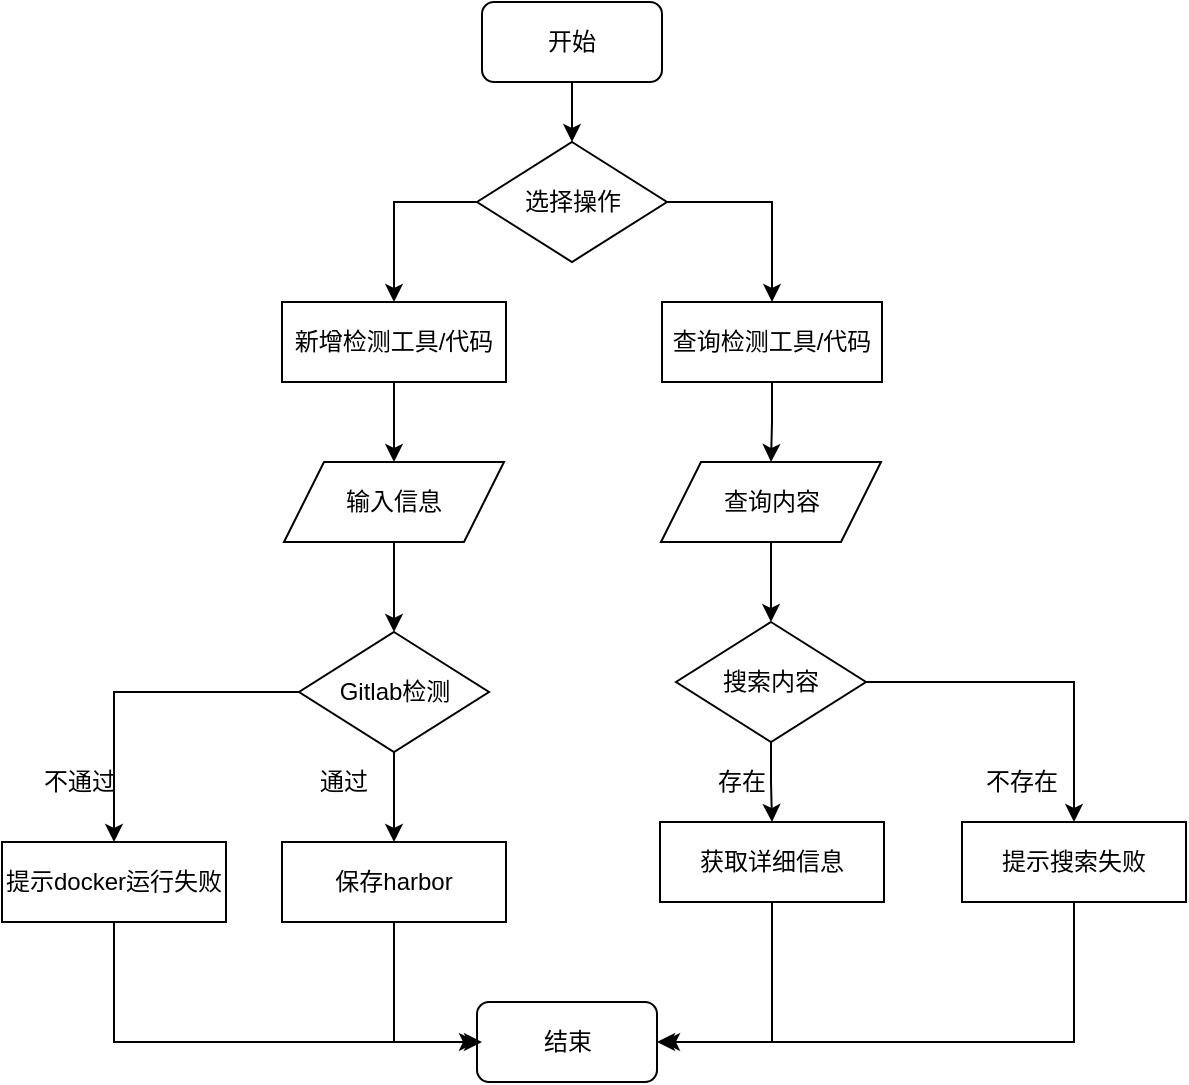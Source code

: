 <mxfile version="20.8.17" type="github">
  <diagram name="第 1 页" id="IdTYEdSu9mO5k3NhyCVG">
    <mxGraphModel dx="1877" dy="493" grid="1" gridSize="10" guides="1" tooltips="1" connect="1" arrows="1" fold="1" page="1" pageScale="1" pageWidth="827" pageHeight="1169" math="0" shadow="0">
      <root>
        <mxCell id="0" />
        <mxCell id="1" parent="0" />
        <mxCell id="rC-9TW8G2QCkbyy4OYIZ-16" style="edgeStyle=orthogonalEdgeStyle;rounded=0;orthogonalLoop=1;jettySize=auto;html=1;exitX=0.5;exitY=1;exitDx=0;exitDy=0;entryX=0.5;entryY=0;entryDx=0;entryDy=0;" parent="1" source="rC-9TW8G2QCkbyy4OYIZ-1" target="rC-9TW8G2QCkbyy4OYIZ-2" edge="1">
          <mxGeometry relative="1" as="geometry" />
        </mxCell>
        <mxCell id="rC-9TW8G2QCkbyy4OYIZ-1" value="开始" style="rounded=1;whiteSpace=wrap;html=1;" parent="1" vertex="1">
          <mxGeometry x="210" y="50" width="90" height="40" as="geometry" />
        </mxCell>
        <mxCell id="rC-9TW8G2QCkbyy4OYIZ-17" style="edgeStyle=orthogonalEdgeStyle;rounded=0;orthogonalLoop=1;jettySize=auto;html=1;exitX=0;exitY=0.5;exitDx=0;exitDy=0;entryX=0.5;entryY=0;entryDx=0;entryDy=0;" parent="1" source="rC-9TW8G2QCkbyy4OYIZ-2" target="rC-9TW8G2QCkbyy4OYIZ-3" edge="1">
          <mxGeometry relative="1" as="geometry" />
        </mxCell>
        <mxCell id="rC-9TW8G2QCkbyy4OYIZ-18" style="edgeStyle=orthogonalEdgeStyle;rounded=0;orthogonalLoop=1;jettySize=auto;html=1;exitX=1;exitY=0.5;exitDx=0;exitDy=0;entryX=0.5;entryY=0;entryDx=0;entryDy=0;" parent="1" source="rC-9TW8G2QCkbyy4OYIZ-2" target="rC-9TW8G2QCkbyy4OYIZ-4" edge="1">
          <mxGeometry relative="1" as="geometry" />
        </mxCell>
        <mxCell id="rC-9TW8G2QCkbyy4OYIZ-2" value="选择操作" style="rhombus;whiteSpace=wrap;html=1;" parent="1" vertex="1">
          <mxGeometry x="207.5" y="120" width="95" height="60" as="geometry" />
        </mxCell>
        <mxCell id="MiaxIn-td34dC5PQ_QDL-2" style="edgeStyle=orthogonalEdgeStyle;rounded=0;orthogonalLoop=1;jettySize=auto;html=1;exitX=0.5;exitY=1;exitDx=0;exitDy=0;entryX=0.5;entryY=0;entryDx=0;entryDy=0;" edge="1" parent="1" source="rC-9TW8G2QCkbyy4OYIZ-3" target="MiaxIn-td34dC5PQ_QDL-1">
          <mxGeometry relative="1" as="geometry" />
        </mxCell>
        <mxCell id="rC-9TW8G2QCkbyy4OYIZ-3" value="新增检测工具/代码" style="rounded=0;whiteSpace=wrap;html=1;" parent="1" vertex="1">
          <mxGeometry x="110" y="200" width="112" height="40" as="geometry" />
        </mxCell>
        <mxCell id="rC-9TW8G2QCkbyy4OYIZ-24" style="edgeStyle=orthogonalEdgeStyle;rounded=0;orthogonalLoop=1;jettySize=auto;html=1;exitX=0.5;exitY=1;exitDx=0;exitDy=0;entryX=0.5;entryY=0;entryDx=0;entryDy=0;" parent="1" source="rC-9TW8G2QCkbyy4OYIZ-4" target="rC-9TW8G2QCkbyy4OYIZ-14" edge="1">
          <mxGeometry relative="1" as="geometry" />
        </mxCell>
        <mxCell id="rC-9TW8G2QCkbyy4OYIZ-4" value="查询检测工具/代码" style="rounded=0;whiteSpace=wrap;html=1;" parent="1" vertex="1">
          <mxGeometry x="300" y="200" width="110" height="40" as="geometry" />
        </mxCell>
        <mxCell id="MiaxIn-td34dC5PQ_QDL-19" style="edgeStyle=orthogonalEdgeStyle;rounded=0;orthogonalLoop=1;jettySize=auto;html=1;exitX=0.5;exitY=1;exitDx=0;exitDy=0;entryX=0.5;entryY=0;entryDx=0;entryDy=0;" edge="1" parent="1" source="rC-9TW8G2QCkbyy4OYIZ-14" target="MiaxIn-td34dC5PQ_QDL-18">
          <mxGeometry relative="1" as="geometry" />
        </mxCell>
        <mxCell id="rC-9TW8G2QCkbyy4OYIZ-14" value="查询内容" style="shape=parallelogram;perimeter=parallelogramPerimeter;whiteSpace=wrap;html=1;fixedSize=1;" parent="1" vertex="1">
          <mxGeometry x="299.5" y="280" width="110" height="40" as="geometry" />
        </mxCell>
        <mxCell id="rC-9TW8G2QCkbyy4OYIZ-15" value="结束" style="rounded=1;whiteSpace=wrap;html=1;" parent="1" vertex="1">
          <mxGeometry x="207.5" y="550" width="90" height="40" as="geometry" />
        </mxCell>
        <mxCell id="rC-9TW8G2QCkbyy4OYIZ-31" style="edgeStyle=orthogonalEdgeStyle;rounded=0;orthogonalLoop=1;jettySize=auto;html=1;exitX=0.5;exitY=1;exitDx=0;exitDy=0;entryX=1;entryY=0.5;entryDx=0;entryDy=0;" parent="1" source="rC-9TW8G2QCkbyy4OYIZ-29" target="rC-9TW8G2QCkbyy4OYIZ-15" edge="1">
          <mxGeometry relative="1" as="geometry" />
        </mxCell>
        <mxCell id="rC-9TW8G2QCkbyy4OYIZ-29" value="获取详细信息" style="rounded=0;whiteSpace=wrap;html=1;" parent="1" vertex="1">
          <mxGeometry x="299" y="460" width="112" height="40" as="geometry" />
        </mxCell>
        <mxCell id="MiaxIn-td34dC5PQ_QDL-27" style="edgeStyle=orthogonalEdgeStyle;rounded=0;orthogonalLoop=1;jettySize=auto;html=1;exitX=0.5;exitY=1;exitDx=0;exitDy=0;entryX=0.5;entryY=0;entryDx=0;entryDy=0;" edge="1" parent="1" source="MiaxIn-td34dC5PQ_QDL-1" target="MiaxIn-td34dC5PQ_QDL-26">
          <mxGeometry relative="1" as="geometry" />
        </mxCell>
        <mxCell id="MiaxIn-td34dC5PQ_QDL-1" value="输入信息" style="shape=parallelogram;perimeter=parallelogramPerimeter;whiteSpace=wrap;html=1;fixedSize=1;" vertex="1" parent="1">
          <mxGeometry x="111" y="280" width="110" height="40" as="geometry" />
        </mxCell>
        <mxCell id="MiaxIn-td34dC5PQ_QDL-13" style="edgeStyle=orthogonalEdgeStyle;rounded=0;orthogonalLoop=1;jettySize=auto;html=1;exitX=0.5;exitY=1;exitDx=0;exitDy=0;entryX=0;entryY=0.5;entryDx=0;entryDy=0;" edge="1" parent="1" source="MiaxIn-td34dC5PQ_QDL-8" target="rC-9TW8G2QCkbyy4OYIZ-15">
          <mxGeometry relative="1" as="geometry" />
        </mxCell>
        <mxCell id="MiaxIn-td34dC5PQ_QDL-8" value="保存harbor" style="rounded=0;whiteSpace=wrap;html=1;" vertex="1" parent="1">
          <mxGeometry x="110" y="470" width="112" height="40" as="geometry" />
        </mxCell>
        <mxCell id="MiaxIn-td34dC5PQ_QDL-20" style="edgeStyle=orthogonalEdgeStyle;rounded=0;orthogonalLoop=1;jettySize=auto;html=1;exitX=0.5;exitY=1;exitDx=0;exitDy=0;" edge="1" parent="1" source="MiaxIn-td34dC5PQ_QDL-18" target="rC-9TW8G2QCkbyy4OYIZ-29">
          <mxGeometry relative="1" as="geometry" />
        </mxCell>
        <mxCell id="MiaxIn-td34dC5PQ_QDL-23" style="edgeStyle=orthogonalEdgeStyle;rounded=0;orthogonalLoop=1;jettySize=auto;html=1;exitX=1;exitY=0.5;exitDx=0;exitDy=0;entryX=0.5;entryY=0;entryDx=0;entryDy=0;" edge="1" parent="1" source="MiaxIn-td34dC5PQ_QDL-18" target="MiaxIn-td34dC5PQ_QDL-22">
          <mxGeometry relative="1" as="geometry" />
        </mxCell>
        <mxCell id="MiaxIn-td34dC5PQ_QDL-18" value="搜索内容" style="rhombus;whiteSpace=wrap;html=1;" vertex="1" parent="1">
          <mxGeometry x="307" y="360" width="95" height="60" as="geometry" />
        </mxCell>
        <mxCell id="MiaxIn-td34dC5PQ_QDL-21" value="存在" style="text;html=1;strokeColor=none;fillColor=none;align=center;verticalAlign=middle;whiteSpace=wrap;rounded=0;" vertex="1" parent="1">
          <mxGeometry x="310" y="425" width="60" height="30" as="geometry" />
        </mxCell>
        <mxCell id="MiaxIn-td34dC5PQ_QDL-25" style="edgeStyle=orthogonalEdgeStyle;rounded=0;orthogonalLoop=1;jettySize=auto;html=1;exitX=0.5;exitY=1;exitDx=0;exitDy=0;" edge="1" parent="1" source="MiaxIn-td34dC5PQ_QDL-22">
          <mxGeometry relative="1" as="geometry">
            <mxPoint x="300" y="570" as="targetPoint" />
            <Array as="points">
              <mxPoint x="506" y="570" />
            </Array>
          </mxGeometry>
        </mxCell>
        <mxCell id="MiaxIn-td34dC5PQ_QDL-22" value="提示搜索失败" style="rounded=0;whiteSpace=wrap;html=1;" vertex="1" parent="1">
          <mxGeometry x="450" y="460" width="112" height="40" as="geometry" />
        </mxCell>
        <mxCell id="MiaxIn-td34dC5PQ_QDL-24" value="不存在" style="text;html=1;strokeColor=none;fillColor=none;align=center;verticalAlign=middle;whiteSpace=wrap;rounded=0;" vertex="1" parent="1">
          <mxGeometry x="450" y="425" width="60" height="30" as="geometry" />
        </mxCell>
        <mxCell id="MiaxIn-td34dC5PQ_QDL-28" style="edgeStyle=orthogonalEdgeStyle;rounded=0;orthogonalLoop=1;jettySize=auto;html=1;exitX=0.5;exitY=1;exitDx=0;exitDy=0;" edge="1" parent="1" source="MiaxIn-td34dC5PQ_QDL-26" target="MiaxIn-td34dC5PQ_QDL-8">
          <mxGeometry relative="1" as="geometry" />
        </mxCell>
        <mxCell id="MiaxIn-td34dC5PQ_QDL-30" style="edgeStyle=orthogonalEdgeStyle;rounded=0;orthogonalLoop=1;jettySize=auto;html=1;exitX=0;exitY=0.5;exitDx=0;exitDy=0;entryX=0.5;entryY=0;entryDx=0;entryDy=0;" edge="1" parent="1" source="MiaxIn-td34dC5PQ_QDL-26" target="MiaxIn-td34dC5PQ_QDL-29">
          <mxGeometry relative="1" as="geometry" />
        </mxCell>
        <mxCell id="MiaxIn-td34dC5PQ_QDL-26" value="Gitlab检测" style="rhombus;whiteSpace=wrap;html=1;" vertex="1" parent="1">
          <mxGeometry x="118.5" y="365" width="95" height="60" as="geometry" />
        </mxCell>
        <mxCell id="MiaxIn-td34dC5PQ_QDL-31" style="edgeStyle=orthogonalEdgeStyle;rounded=0;orthogonalLoop=1;jettySize=auto;html=1;exitX=0.5;exitY=1;exitDx=0;exitDy=0;" edge="1" parent="1" source="MiaxIn-td34dC5PQ_QDL-29">
          <mxGeometry relative="1" as="geometry">
            <mxPoint x="210" y="570" as="targetPoint" />
            <Array as="points">
              <mxPoint x="26" y="570" />
            </Array>
          </mxGeometry>
        </mxCell>
        <mxCell id="MiaxIn-td34dC5PQ_QDL-29" value="提示docker运行失败" style="rounded=0;whiteSpace=wrap;html=1;" vertex="1" parent="1">
          <mxGeometry x="-30" y="470" width="112" height="40" as="geometry" />
        </mxCell>
        <mxCell id="MiaxIn-td34dC5PQ_QDL-32" value="通过" style="text;html=1;strokeColor=none;fillColor=none;align=center;verticalAlign=middle;whiteSpace=wrap;rounded=0;" vertex="1" parent="1">
          <mxGeometry x="111" y="425" width="60" height="30" as="geometry" />
        </mxCell>
        <mxCell id="MiaxIn-td34dC5PQ_QDL-33" value="不通过" style="text;html=1;strokeColor=none;fillColor=none;align=center;verticalAlign=middle;whiteSpace=wrap;rounded=0;" vertex="1" parent="1">
          <mxGeometry x="-21" y="425" width="60" height="30" as="geometry" />
        </mxCell>
      </root>
    </mxGraphModel>
  </diagram>
</mxfile>
